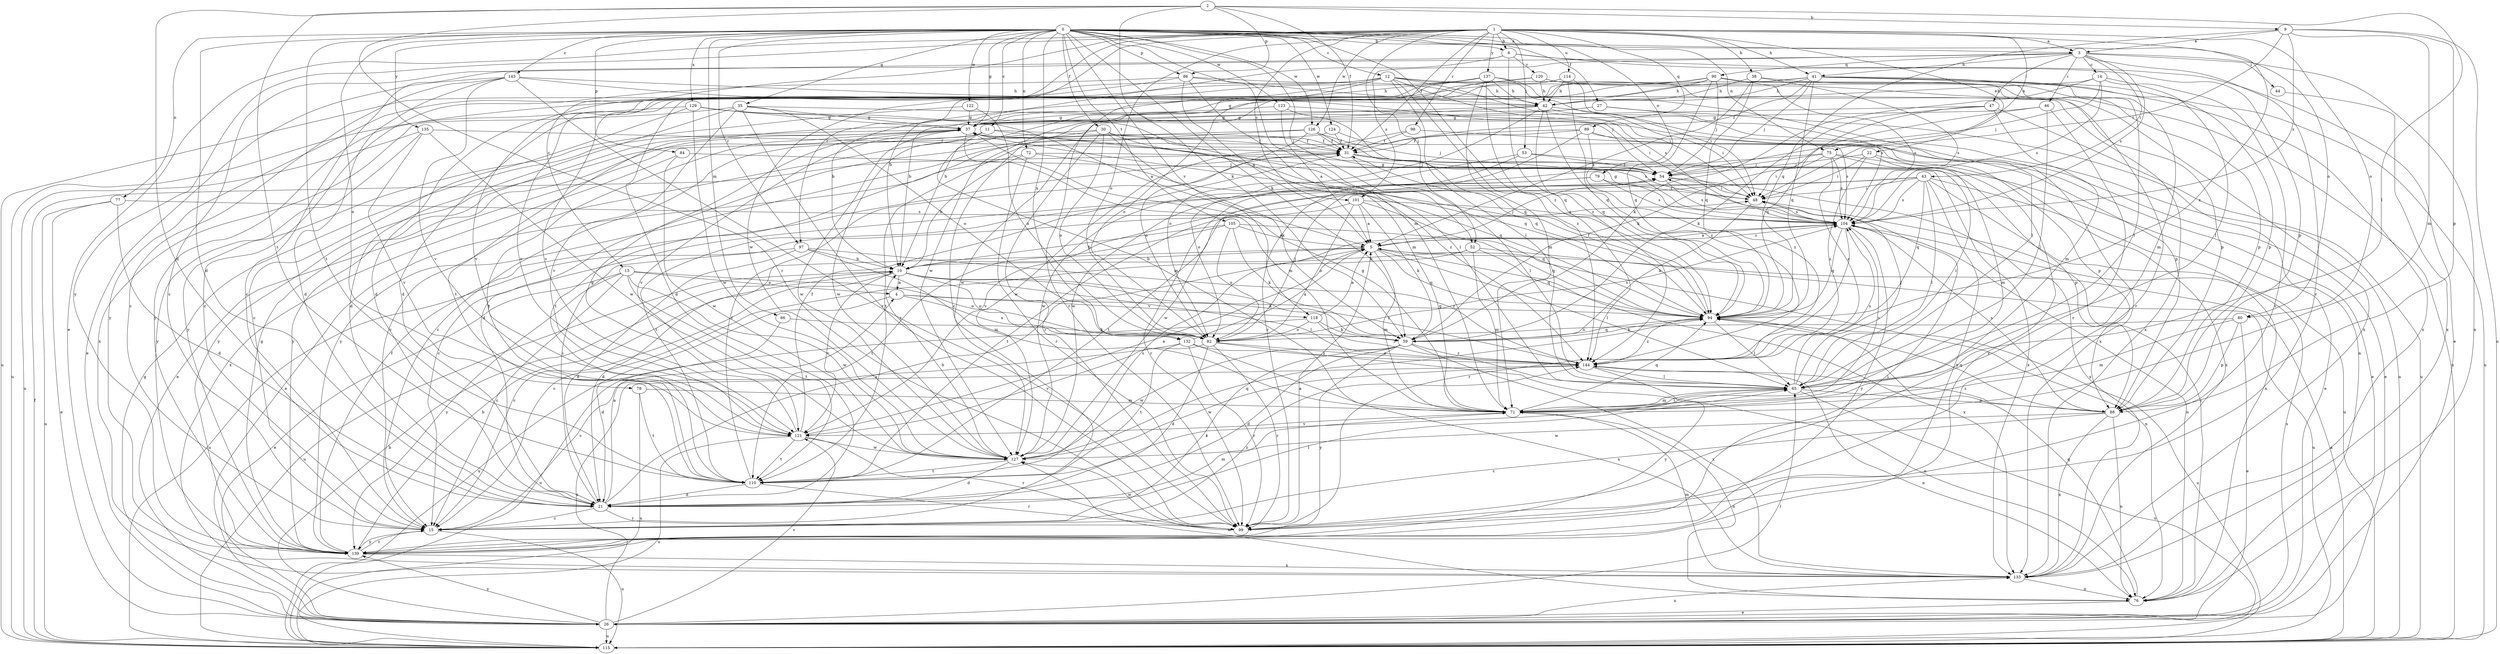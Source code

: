 strict digraph  {
0;
1;
2;
3;
4;
5;
6;
9;
10;
11;
12;
13;
14;
15;
21;
22;
26;
27;
30;
31;
35;
37;
38;
41;
42;
43;
44;
46;
47;
48;
52;
53;
54;
59;
65;
66;
71;
72;
75;
76;
77;
78;
79;
80;
82;
84;
86;
88;
89;
90;
94;
97;
98;
99;
101;
104;
105;
110;
114;
115;
118;
120;
121;
122;
123;
124;
126;
127;
129;
132;
133;
135;
137;
139;
143;
144;
0 -> 3  [label=a];
0 -> 6  [label=b];
0 -> 11  [label=c];
0 -> 12  [label=c];
0 -> 21  [label=d];
0 -> 27  [label=f];
0 -> 30  [label=f];
0 -> 35  [label=g];
0 -> 37  [label=g];
0 -> 52  [label=j];
0 -> 59  [label=k];
0 -> 66  [label=m];
0 -> 71  [label=m];
0 -> 72  [label=n];
0 -> 75  [label=n];
0 -> 77  [label=o];
0 -> 78  [label=o];
0 -> 79  [label=o];
0 -> 80  [label=o];
0 -> 84  [label=p];
0 -> 86  [label=p];
0 -> 97  [label=r];
0 -> 105  [label=t];
0 -> 110  [label=t];
0 -> 118  [label=v];
0 -> 122  [label=w];
0 -> 123  [label=w];
0 -> 124  [label=w];
0 -> 126  [label=w];
0 -> 129  [label=x];
0 -> 132  [label=x];
0 -> 135  [label=y];
0 -> 143  [label=z];
0 -> 144  [label=z];
1 -> 3  [label=a];
1 -> 6  [label=b];
1 -> 13  [label=c];
1 -> 22  [label=e];
1 -> 26  [label=e];
1 -> 31  [label=f];
1 -> 38  [label=h];
1 -> 41  [label=h];
1 -> 52  [label=j];
1 -> 53  [label=j];
1 -> 75  [label=n];
1 -> 80  [label=o];
1 -> 82  [label=o];
1 -> 89  [label=q];
1 -> 97  [label=r];
1 -> 98  [label=r];
1 -> 101  [label=s];
1 -> 114  [label=u];
1 -> 126  [label=w];
1 -> 127  [label=w];
1 -> 137  [label=y];
1 -> 139  [label=y];
1 -> 144  [label=z];
2 -> 9  [label=b];
2 -> 21  [label=d];
2 -> 31  [label=f];
2 -> 59  [label=k];
2 -> 65  [label=l];
2 -> 86  [label=p];
2 -> 99  [label=r];
2 -> 110  [label=t];
3 -> 14  [label=c];
3 -> 15  [label=c];
3 -> 41  [label=h];
3 -> 43  [label=i];
3 -> 44  [label=i];
3 -> 46  [label=i];
3 -> 47  [label=i];
3 -> 76  [label=n];
3 -> 90  [label=q];
3 -> 99  [label=r];
3 -> 101  [label=s];
3 -> 104  [label=s];
4 -> 94  [label=q];
4 -> 115  [label=u];
4 -> 118  [label=v];
4 -> 132  [label=x];
5 -> 10  [label=b];
5 -> 21  [label=d];
5 -> 54  [label=j];
5 -> 65  [label=l];
5 -> 71  [label=m];
5 -> 76  [label=n];
5 -> 94  [label=q];
5 -> 104  [label=s];
5 -> 133  [label=x];
6 -> 10  [label=b];
6 -> 15  [label=c];
6 -> 26  [label=e];
6 -> 88  [label=p];
6 -> 120  [label=v];
6 -> 144  [label=z];
9 -> 3  [label=a];
9 -> 48  [label=i];
9 -> 71  [label=m];
9 -> 88  [label=p];
9 -> 94  [label=q];
9 -> 104  [label=s];
9 -> 115  [label=u];
10 -> 4  [label=a];
10 -> 15  [label=c];
10 -> 59  [label=k];
10 -> 65  [label=l];
10 -> 82  [label=o];
10 -> 115  [label=u];
10 -> 121  [label=v];
10 -> 144  [label=z];
11 -> 15  [label=c];
11 -> 31  [label=f];
11 -> 71  [label=m];
11 -> 94  [label=q];
11 -> 127  [label=w];
11 -> 139  [label=y];
12 -> 42  [label=h];
12 -> 48  [label=i];
12 -> 65  [label=l];
12 -> 88  [label=p];
12 -> 99  [label=r];
12 -> 104  [label=s];
12 -> 115  [label=u];
12 -> 121  [label=v];
12 -> 139  [label=y];
12 -> 144  [label=z];
13 -> 4  [label=a];
13 -> 15  [label=c];
13 -> 26  [label=e];
13 -> 82  [label=o];
13 -> 110  [label=t];
13 -> 127  [label=w];
13 -> 139  [label=y];
14 -> 42  [label=h];
14 -> 54  [label=j];
14 -> 59  [label=k];
14 -> 65  [label=l];
14 -> 99  [label=r];
14 -> 104  [label=s];
15 -> 115  [label=u];
15 -> 139  [label=y];
15 -> 144  [label=z];
21 -> 4  [label=a];
21 -> 5  [label=a];
21 -> 15  [label=c];
21 -> 48  [label=i];
21 -> 65  [label=l];
21 -> 71  [label=m];
21 -> 99  [label=r];
22 -> 48  [label=i];
22 -> 54  [label=j];
22 -> 133  [label=x];
22 -> 139  [label=y];
22 -> 144  [label=z];
26 -> 10  [label=b];
26 -> 37  [label=g];
26 -> 65  [label=l];
26 -> 104  [label=s];
26 -> 115  [label=u];
26 -> 121  [label=v];
26 -> 133  [label=x];
26 -> 139  [label=y];
26 -> 144  [label=z];
27 -> 37  [label=g];
27 -> 76  [label=n];
27 -> 110  [label=t];
27 -> 133  [label=x];
30 -> 15  [label=c];
30 -> 21  [label=d];
30 -> 31  [label=f];
30 -> 59  [label=k];
30 -> 82  [label=o];
30 -> 99  [label=r];
30 -> 144  [label=z];
31 -> 54  [label=j];
31 -> 65  [label=l];
31 -> 88  [label=p];
31 -> 133  [label=x];
35 -> 21  [label=d];
35 -> 37  [label=g];
35 -> 48  [label=i];
35 -> 82  [label=o];
35 -> 99  [label=r];
35 -> 121  [label=v];
35 -> 133  [label=x];
37 -> 31  [label=f];
37 -> 71  [label=m];
37 -> 94  [label=q];
37 -> 110  [label=t];
37 -> 121  [label=v];
37 -> 127  [label=w];
37 -> 139  [label=y];
38 -> 5  [label=a];
38 -> 42  [label=h];
38 -> 94  [label=q];
38 -> 104  [label=s];
38 -> 133  [label=x];
41 -> 15  [label=c];
41 -> 21  [label=d];
41 -> 31  [label=f];
41 -> 42  [label=h];
41 -> 54  [label=j];
41 -> 65  [label=l];
41 -> 71  [label=m];
41 -> 88  [label=p];
41 -> 94  [label=q];
41 -> 115  [label=u];
42 -> 37  [label=g];
42 -> 48  [label=i];
42 -> 82  [label=o];
42 -> 94  [label=q];
42 -> 115  [label=u];
42 -> 127  [label=w];
42 -> 144  [label=z];
43 -> 15  [label=c];
43 -> 48  [label=i];
43 -> 65  [label=l];
43 -> 76  [label=n];
43 -> 94  [label=q];
43 -> 104  [label=s];
43 -> 110  [label=t];
43 -> 115  [label=u];
43 -> 121  [label=v];
43 -> 139  [label=y];
44 -> 133  [label=x];
46 -> 37  [label=g];
46 -> 59  [label=k];
46 -> 65  [label=l];
46 -> 99  [label=r];
47 -> 37  [label=g];
47 -> 59  [label=k];
47 -> 71  [label=m];
47 -> 94  [label=q];
47 -> 115  [label=u];
48 -> 37  [label=g];
48 -> 59  [label=k];
48 -> 104  [label=s];
52 -> 10  [label=b];
52 -> 15  [label=c];
52 -> 71  [label=m];
52 -> 94  [label=q];
52 -> 115  [label=u];
53 -> 54  [label=j];
53 -> 65  [label=l];
53 -> 82  [label=o];
53 -> 127  [label=w];
54 -> 48  [label=i];
54 -> 104  [label=s];
54 -> 127  [label=w];
54 -> 133  [label=x];
59 -> 15  [label=c];
59 -> 21  [label=d];
59 -> 94  [label=q];
59 -> 127  [label=w];
59 -> 133  [label=x];
59 -> 139  [label=y];
59 -> 144  [label=z];
65 -> 54  [label=j];
65 -> 71  [label=m];
65 -> 88  [label=p];
65 -> 104  [label=s];
65 -> 115  [label=u];
66 -> 21  [label=d];
66 -> 59  [label=k];
71 -> 37  [label=g];
71 -> 65  [label=l];
71 -> 76  [label=n];
71 -> 94  [label=q];
71 -> 104  [label=s];
71 -> 121  [label=v];
72 -> 10  [label=b];
72 -> 26  [label=e];
72 -> 54  [label=j];
72 -> 94  [label=q];
72 -> 99  [label=r];
75 -> 26  [label=e];
75 -> 48  [label=i];
75 -> 54  [label=j];
75 -> 71  [label=m];
75 -> 104  [label=s];
75 -> 127  [label=w];
75 -> 144  [label=z];
76 -> 26  [label=e];
76 -> 48  [label=i];
76 -> 94  [label=q];
76 -> 127  [label=w];
77 -> 21  [label=d];
77 -> 26  [label=e];
77 -> 104  [label=s];
77 -> 115  [label=u];
78 -> 71  [label=m];
78 -> 110  [label=t];
78 -> 115  [label=u];
79 -> 48  [label=i];
79 -> 99  [label=r];
79 -> 104  [label=s];
79 -> 110  [label=t];
80 -> 26  [label=e];
80 -> 71  [label=m];
80 -> 82  [label=o];
80 -> 88  [label=p];
82 -> 21  [label=d];
82 -> 54  [label=j];
82 -> 76  [label=n];
82 -> 99  [label=r];
82 -> 104  [label=s];
82 -> 121  [label=v];
82 -> 144  [label=z];
84 -> 54  [label=j];
84 -> 127  [label=w];
84 -> 133  [label=x];
86 -> 5  [label=a];
86 -> 15  [label=c];
86 -> 21  [label=d];
86 -> 42  [label=h];
86 -> 71  [label=m];
86 -> 133  [label=x];
88 -> 15  [label=c];
88 -> 76  [label=n];
88 -> 94  [label=q];
88 -> 104  [label=s];
88 -> 127  [label=w];
88 -> 133  [label=x];
88 -> 144  [label=z];
89 -> 26  [label=e];
89 -> 31  [label=f];
89 -> 99  [label=r];
89 -> 104  [label=s];
89 -> 110  [label=t];
89 -> 144  [label=z];
90 -> 37  [label=g];
90 -> 42  [label=h];
90 -> 54  [label=j];
90 -> 88  [label=p];
90 -> 94  [label=q];
90 -> 99  [label=r];
90 -> 104  [label=s];
90 -> 121  [label=v];
90 -> 127  [label=w];
94 -> 31  [label=f];
94 -> 59  [label=k];
94 -> 65  [label=l];
94 -> 115  [label=u];
94 -> 144  [label=z];
97 -> 10  [label=b];
97 -> 21  [label=d];
97 -> 71  [label=m];
97 -> 115  [label=u];
97 -> 144  [label=z];
98 -> 26  [label=e];
98 -> 31  [label=f];
98 -> 127  [label=w];
99 -> 5  [label=a];
99 -> 127  [label=w];
101 -> 5  [label=a];
101 -> 59  [label=k];
101 -> 82  [label=o];
101 -> 94  [label=q];
101 -> 104  [label=s];
101 -> 110  [label=t];
104 -> 5  [label=a];
104 -> 37  [label=g];
104 -> 76  [label=n];
104 -> 94  [label=q];
104 -> 99  [label=r];
104 -> 139  [label=y];
105 -> 5  [label=a];
105 -> 10  [label=b];
105 -> 59  [label=k];
105 -> 82  [label=o];
105 -> 94  [label=q];
105 -> 110  [label=t];
110 -> 21  [label=d];
110 -> 31  [label=f];
110 -> 65  [label=l];
110 -> 99  [label=r];
110 -> 104  [label=s];
114 -> 10  [label=b];
114 -> 42  [label=h];
114 -> 82  [label=o];
114 -> 94  [label=q];
114 -> 104  [label=s];
115 -> 5  [label=a];
115 -> 31  [label=f];
118 -> 5  [label=a];
118 -> 59  [label=k];
118 -> 82  [label=o];
118 -> 115  [label=u];
118 -> 144  [label=z];
120 -> 10  [label=b];
120 -> 21  [label=d];
120 -> 42  [label=h];
120 -> 115  [label=u];
120 -> 133  [label=x];
121 -> 5  [label=a];
121 -> 31  [label=f];
121 -> 37  [label=g];
121 -> 99  [label=r];
121 -> 110  [label=t];
121 -> 115  [label=u];
121 -> 127  [label=w];
122 -> 37  [label=g];
122 -> 82  [label=o];
122 -> 139  [label=y];
123 -> 5  [label=a];
123 -> 37  [label=g];
123 -> 88  [label=p];
123 -> 94  [label=q];
124 -> 31  [label=f];
124 -> 88  [label=p];
124 -> 139  [label=y];
126 -> 26  [label=e];
126 -> 31  [label=f];
126 -> 54  [label=j];
126 -> 82  [label=o];
126 -> 104  [label=s];
126 -> 110  [label=t];
127 -> 10  [label=b];
127 -> 21  [label=d];
127 -> 94  [label=q];
127 -> 110  [label=t];
129 -> 5  [label=a];
129 -> 15  [label=c];
129 -> 37  [label=g];
129 -> 65  [label=l];
129 -> 115  [label=u];
129 -> 127  [label=w];
132 -> 5  [label=a];
132 -> 15  [label=c];
132 -> 99  [label=r];
132 -> 110  [label=t];
132 -> 133  [label=x];
132 -> 144  [label=z];
133 -> 71  [label=m];
133 -> 76  [label=n];
135 -> 31  [label=f];
135 -> 115  [label=u];
135 -> 121  [label=v];
135 -> 127  [label=w];
135 -> 139  [label=y];
137 -> 10  [label=b];
137 -> 42  [label=h];
137 -> 48  [label=i];
137 -> 65  [label=l];
137 -> 71  [label=m];
137 -> 94  [label=q];
137 -> 121  [label=v];
137 -> 139  [label=y];
139 -> 10  [label=b];
139 -> 15  [label=c];
139 -> 31  [label=f];
139 -> 37  [label=g];
139 -> 48  [label=i];
139 -> 133  [label=x];
143 -> 15  [label=c];
143 -> 21  [label=d];
143 -> 26  [label=e];
143 -> 42  [label=h];
143 -> 54  [label=j];
143 -> 99  [label=r];
143 -> 121  [label=v];
144 -> 65  [label=l];
144 -> 76  [label=n];
144 -> 127  [label=w];
144 -> 139  [label=y];
}
